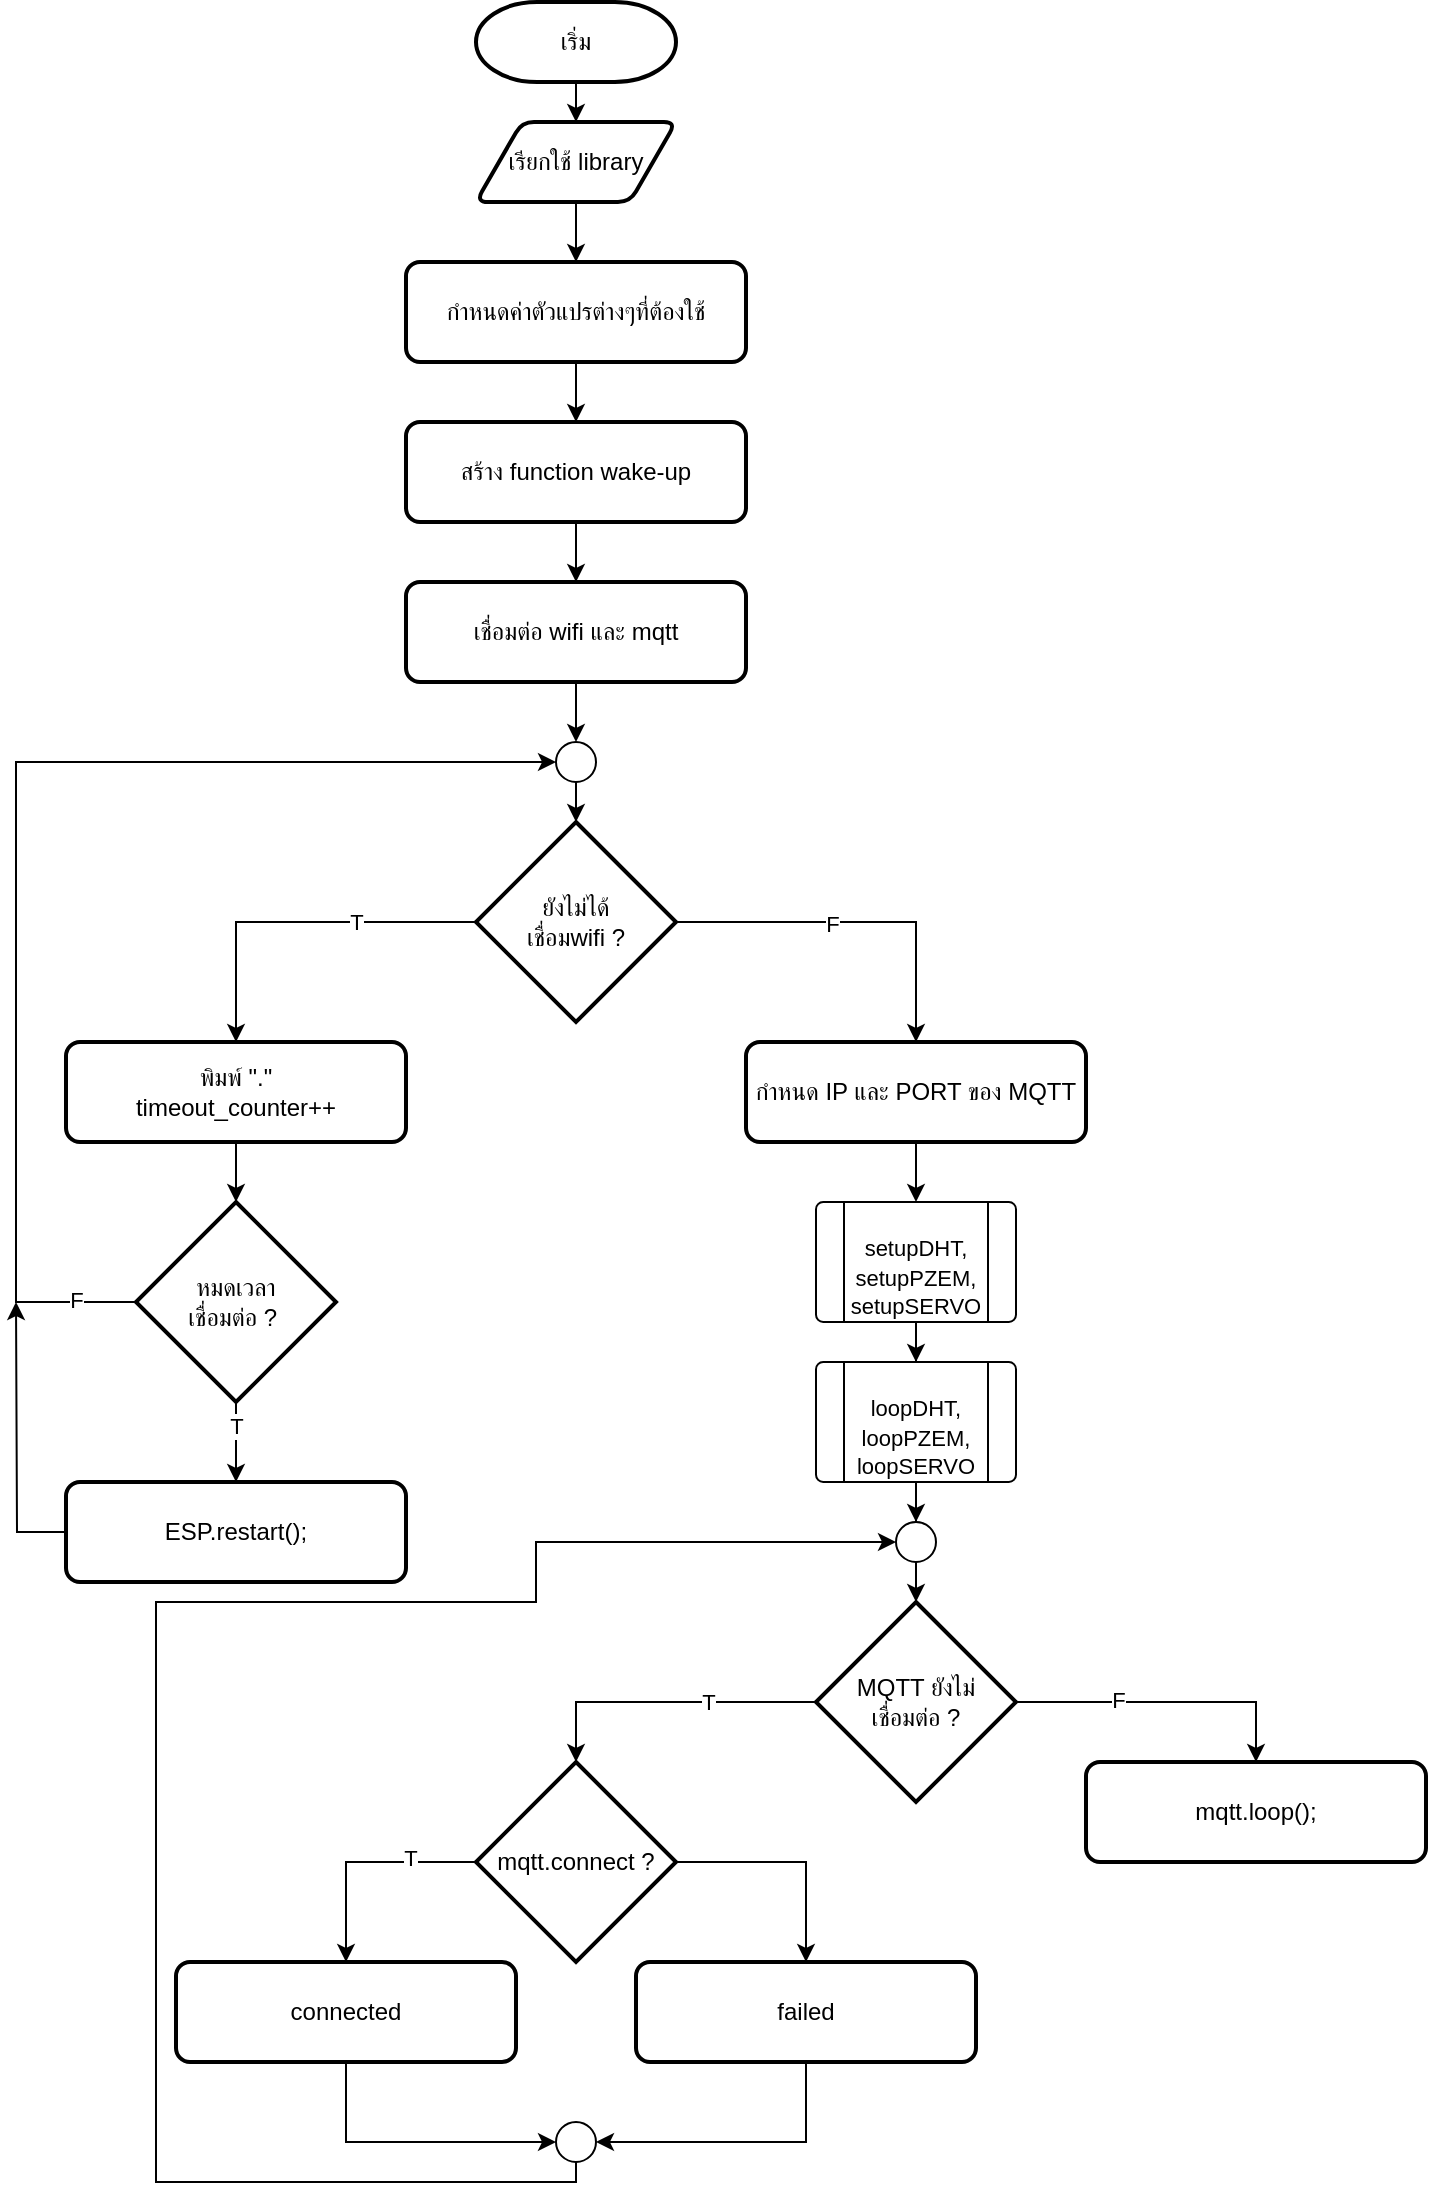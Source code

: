 <mxfile version="22.0.6" type="github">
  <diagram id="C5RBs43oDa-KdzZeNtuy" name="Page-1">
    <mxGraphModel dx="1149" dy="518" grid="1" gridSize="10" guides="1" tooltips="1" connect="1" arrows="1" fold="1" page="1" pageScale="1" pageWidth="827" pageHeight="1169" math="0" shadow="0">
      <root>
        <mxCell id="WIyWlLk6GJQsqaUBKTNV-0" />
        <mxCell id="WIyWlLk6GJQsqaUBKTNV-1" parent="WIyWlLk6GJQsqaUBKTNV-0" />
        <mxCell id="FAzehwiRH1MLIlhiyja--5" value="" style="edgeStyle=orthogonalEdgeStyle;rounded=0;orthogonalLoop=1;jettySize=auto;html=1;" edge="1" parent="WIyWlLk6GJQsqaUBKTNV-1" source="FAzehwiRH1MLIlhiyja--0" target="FAzehwiRH1MLIlhiyja--1">
          <mxGeometry relative="1" as="geometry" />
        </mxCell>
        <mxCell id="FAzehwiRH1MLIlhiyja--0" value="เริ่ม" style="strokeWidth=2;html=1;shape=mxgraph.flowchart.terminator;whiteSpace=wrap;" vertex="1" parent="WIyWlLk6GJQsqaUBKTNV-1">
          <mxGeometry x="350" y="40" width="100" height="40" as="geometry" />
        </mxCell>
        <mxCell id="FAzehwiRH1MLIlhiyja--6" value="" style="edgeStyle=orthogonalEdgeStyle;rounded=0;orthogonalLoop=1;jettySize=auto;html=1;" edge="1" parent="WIyWlLk6GJQsqaUBKTNV-1" source="FAzehwiRH1MLIlhiyja--1" target="FAzehwiRH1MLIlhiyja--2">
          <mxGeometry relative="1" as="geometry" />
        </mxCell>
        <mxCell id="FAzehwiRH1MLIlhiyja--1" value="เรียกใช้&amp;nbsp;library" style="shape=parallelogram;html=1;strokeWidth=2;perimeter=parallelogramPerimeter;whiteSpace=wrap;rounded=1;arcSize=12;size=0.23;" vertex="1" parent="WIyWlLk6GJQsqaUBKTNV-1">
          <mxGeometry x="350" y="100" width="100" height="40" as="geometry" />
        </mxCell>
        <mxCell id="FAzehwiRH1MLIlhiyja--8" value="" style="edgeStyle=orthogonalEdgeStyle;rounded=0;orthogonalLoop=1;jettySize=auto;html=1;" edge="1" parent="WIyWlLk6GJQsqaUBKTNV-1" source="FAzehwiRH1MLIlhiyja--2" target="FAzehwiRH1MLIlhiyja--7">
          <mxGeometry relative="1" as="geometry" />
        </mxCell>
        <mxCell id="FAzehwiRH1MLIlhiyja--2" value="กำหนดค่าตัวแปรต่างๆที่ต้องใช้" style="rounded=1;whiteSpace=wrap;html=1;absoluteArcSize=1;arcSize=14;strokeWidth=2;" vertex="1" parent="WIyWlLk6GJQsqaUBKTNV-1">
          <mxGeometry x="315" y="170" width="170" height="50" as="geometry" />
        </mxCell>
        <mxCell id="FAzehwiRH1MLIlhiyja--14" value="" style="edgeStyle=orthogonalEdgeStyle;rounded=0;orthogonalLoop=1;jettySize=auto;html=1;" edge="1" parent="WIyWlLk6GJQsqaUBKTNV-1" source="FAzehwiRH1MLIlhiyja--7" target="FAzehwiRH1MLIlhiyja--10">
          <mxGeometry relative="1" as="geometry" />
        </mxCell>
        <mxCell id="FAzehwiRH1MLIlhiyja--7" value="สร้าง function wake-up" style="rounded=1;whiteSpace=wrap;html=1;absoluteArcSize=1;arcSize=14;strokeWidth=2;" vertex="1" parent="WIyWlLk6GJQsqaUBKTNV-1">
          <mxGeometry x="315" y="250" width="170" height="50" as="geometry" />
        </mxCell>
        <mxCell id="FAzehwiRH1MLIlhiyja--22" value="" style="edgeStyle=orthogonalEdgeStyle;rounded=0;orthogonalLoop=1;jettySize=auto;html=1;" edge="1" parent="WIyWlLk6GJQsqaUBKTNV-1" source="FAzehwiRH1MLIlhiyja--10" target="FAzehwiRH1MLIlhiyja--21">
          <mxGeometry relative="1" as="geometry" />
        </mxCell>
        <mxCell id="FAzehwiRH1MLIlhiyja--10" value="เชื่อมต่อ wifi และ mqtt" style="rounded=1;whiteSpace=wrap;html=1;absoluteArcSize=1;arcSize=14;strokeWidth=2;" vertex="1" parent="WIyWlLk6GJQsqaUBKTNV-1">
          <mxGeometry x="315" y="330" width="170" height="50" as="geometry" />
        </mxCell>
        <mxCell id="FAzehwiRH1MLIlhiyja--16" style="edgeStyle=orthogonalEdgeStyle;rounded=0;orthogonalLoop=1;jettySize=auto;html=1;exitX=0;exitY=0.5;exitDx=0;exitDy=0;exitPerimeter=0;entryX=0.5;entryY=0;entryDx=0;entryDy=0;" edge="1" parent="WIyWlLk6GJQsqaUBKTNV-1" source="FAzehwiRH1MLIlhiyja--11" target="FAzehwiRH1MLIlhiyja--12">
          <mxGeometry relative="1" as="geometry" />
        </mxCell>
        <mxCell id="FAzehwiRH1MLIlhiyja--27" value="T" style="edgeLabel;html=1;align=center;verticalAlign=middle;resizable=0;points=[];" vertex="1" connectable="0" parent="FAzehwiRH1MLIlhiyja--16">
          <mxGeometry x="-0.601" y="1" relative="1" as="geometry">
            <mxPoint x="-24" y="-1" as="offset" />
          </mxGeometry>
        </mxCell>
        <mxCell id="FAzehwiRH1MLIlhiyja--31" style="edgeStyle=orthogonalEdgeStyle;rounded=0;orthogonalLoop=1;jettySize=auto;html=1;entryX=0.5;entryY=0;entryDx=0;entryDy=0;" edge="1" parent="WIyWlLk6GJQsqaUBKTNV-1" source="FAzehwiRH1MLIlhiyja--11" target="FAzehwiRH1MLIlhiyja--30">
          <mxGeometry relative="1" as="geometry" />
        </mxCell>
        <mxCell id="FAzehwiRH1MLIlhiyja--32" value="F" style="edgeLabel;html=1;align=center;verticalAlign=middle;resizable=0;points=[];" vertex="1" connectable="0" parent="FAzehwiRH1MLIlhiyja--31">
          <mxGeometry x="-0.136" y="-1" relative="1" as="geometry">
            <mxPoint as="offset" />
          </mxGeometry>
        </mxCell>
        <mxCell id="FAzehwiRH1MLIlhiyja--11" value="ยังไม่ได้&lt;br&gt;เชื่อมwifi ?" style="strokeWidth=2;html=1;shape=mxgraph.flowchart.decision;whiteSpace=wrap;" vertex="1" parent="WIyWlLk6GJQsqaUBKTNV-1">
          <mxGeometry x="350" y="450" width="100" height="100" as="geometry" />
        </mxCell>
        <mxCell id="FAzehwiRH1MLIlhiyja--19" value="" style="edgeStyle=orthogonalEdgeStyle;rounded=0;orthogonalLoop=1;jettySize=auto;html=1;" edge="1" parent="WIyWlLk6GJQsqaUBKTNV-1" source="FAzehwiRH1MLIlhiyja--12" target="FAzehwiRH1MLIlhiyja--13">
          <mxGeometry relative="1" as="geometry" />
        </mxCell>
        <mxCell id="FAzehwiRH1MLIlhiyja--12" value="พิมพ์ &quot;.&quot;&lt;br&gt;timeout_counter++" style="rounded=1;whiteSpace=wrap;html=1;absoluteArcSize=1;arcSize=14;strokeWidth=2;" vertex="1" parent="WIyWlLk6GJQsqaUBKTNV-1">
          <mxGeometry x="145" y="560" width="170" height="50" as="geometry" />
        </mxCell>
        <mxCell id="FAzehwiRH1MLIlhiyja--18" value="" style="edgeStyle=orthogonalEdgeStyle;rounded=0;orthogonalLoop=1;jettySize=auto;html=1;" edge="1" parent="WIyWlLk6GJQsqaUBKTNV-1" source="FAzehwiRH1MLIlhiyja--13" target="FAzehwiRH1MLIlhiyja--17">
          <mxGeometry relative="1" as="geometry" />
        </mxCell>
        <mxCell id="FAzehwiRH1MLIlhiyja--24" value="T" style="edgeLabel;html=1;align=center;verticalAlign=middle;resizable=0;points=[];" vertex="1" connectable="0" parent="FAzehwiRH1MLIlhiyja--18">
          <mxGeometry x="-0.393" y="1" relative="1" as="geometry">
            <mxPoint x="-1" as="offset" />
          </mxGeometry>
        </mxCell>
        <mxCell id="FAzehwiRH1MLIlhiyja--20" style="edgeStyle=orthogonalEdgeStyle;rounded=0;orthogonalLoop=1;jettySize=auto;html=1;entryX=0;entryY=0.5;entryDx=0;entryDy=0;entryPerimeter=0;exitX=0;exitY=0.5;exitDx=0;exitDy=0;exitPerimeter=0;" edge="1" parent="WIyWlLk6GJQsqaUBKTNV-1" source="FAzehwiRH1MLIlhiyja--13" target="FAzehwiRH1MLIlhiyja--21">
          <mxGeometry relative="1" as="geometry">
            <mxPoint x="320" y="540" as="targetPoint" />
            <mxPoint x="200" y="875" as="sourcePoint" />
            <Array as="points">
              <mxPoint x="120" y="690" />
              <mxPoint x="120" y="420" />
            </Array>
          </mxGeometry>
        </mxCell>
        <mxCell id="FAzehwiRH1MLIlhiyja--25" value="F" style="edgeLabel;html=1;align=center;verticalAlign=middle;resizable=0;points=[];" vertex="1" connectable="0" parent="FAzehwiRH1MLIlhiyja--20">
          <mxGeometry x="-0.899" y="-1" relative="1" as="geometry">
            <mxPoint as="offset" />
          </mxGeometry>
        </mxCell>
        <mxCell id="FAzehwiRH1MLIlhiyja--13" value="หมดเวลา&lt;br&gt;เชื่อมต่อ ?&amp;nbsp;" style="strokeWidth=2;html=1;shape=mxgraph.flowchart.decision;whiteSpace=wrap;" vertex="1" parent="WIyWlLk6GJQsqaUBKTNV-1">
          <mxGeometry x="180" y="640" width="100" height="100" as="geometry" />
        </mxCell>
        <mxCell id="FAzehwiRH1MLIlhiyja--33" style="edgeStyle=orthogonalEdgeStyle;rounded=0;orthogonalLoop=1;jettySize=auto;html=1;" edge="1" parent="WIyWlLk6GJQsqaUBKTNV-1" source="FAzehwiRH1MLIlhiyja--17">
          <mxGeometry relative="1" as="geometry">
            <mxPoint x="120" y="690" as="targetPoint" />
          </mxGeometry>
        </mxCell>
        <mxCell id="FAzehwiRH1MLIlhiyja--17" value="ESP.restart();" style="rounded=1;whiteSpace=wrap;html=1;absoluteArcSize=1;arcSize=14;strokeWidth=2;" vertex="1" parent="WIyWlLk6GJQsqaUBKTNV-1">
          <mxGeometry x="145" y="780" width="170" height="50" as="geometry" />
        </mxCell>
        <mxCell id="FAzehwiRH1MLIlhiyja--23" value="" style="edgeStyle=orthogonalEdgeStyle;rounded=0;orthogonalLoop=1;jettySize=auto;html=1;" edge="1" parent="WIyWlLk6GJQsqaUBKTNV-1" source="FAzehwiRH1MLIlhiyja--21" target="FAzehwiRH1MLIlhiyja--11">
          <mxGeometry relative="1" as="geometry" />
        </mxCell>
        <mxCell id="FAzehwiRH1MLIlhiyja--21" value="" style="verticalLabelPosition=bottom;verticalAlign=top;html=1;shape=mxgraph.flowchart.on-page_reference;" vertex="1" parent="WIyWlLk6GJQsqaUBKTNV-1">
          <mxGeometry x="390" y="410" width="20" height="20" as="geometry" />
        </mxCell>
        <mxCell id="FAzehwiRH1MLIlhiyja--48" value="" style="edgeStyle=orthogonalEdgeStyle;rounded=0;orthogonalLoop=1;jettySize=auto;html=1;" edge="1" parent="WIyWlLk6GJQsqaUBKTNV-1" source="FAzehwiRH1MLIlhiyja--30" target="FAzehwiRH1MLIlhiyja--36">
          <mxGeometry relative="1" as="geometry" />
        </mxCell>
        <mxCell id="FAzehwiRH1MLIlhiyja--30" value="กำหนด IP และ PORT ของ MQTT" style="rounded=1;whiteSpace=wrap;html=1;absoluteArcSize=1;arcSize=14;strokeWidth=2;" vertex="1" parent="WIyWlLk6GJQsqaUBKTNV-1">
          <mxGeometry x="485" y="560" width="170" height="50" as="geometry" />
        </mxCell>
        <mxCell id="FAzehwiRH1MLIlhiyja--47" value="" style="edgeStyle=orthogonalEdgeStyle;rounded=0;orthogonalLoop=1;jettySize=auto;html=1;" edge="1" parent="WIyWlLk6GJQsqaUBKTNV-1" source="FAzehwiRH1MLIlhiyja--34" target="FAzehwiRH1MLIlhiyja--45">
          <mxGeometry relative="1" as="geometry" />
        </mxCell>
        <mxCell id="FAzehwiRH1MLIlhiyja--34" value="" style="verticalLabelPosition=bottom;verticalAlign=top;html=1;shape=process;whiteSpace=wrap;rounded=1;size=0.14;arcSize=6;" vertex="1" parent="WIyWlLk6GJQsqaUBKTNV-1">
          <mxGeometry x="520" y="640" width="100" height="60" as="geometry" />
        </mxCell>
        <mxCell id="FAzehwiRH1MLIlhiyja--36" value="&lt;font style=&quot;font-size: 11px;&quot;&gt;&lt;br style=&quot;border-color: var(--border-color);&quot;&gt;&lt;span style=&quot;border-color: var(--border-color);&quot;&gt;setupDHT,&lt;/span&gt;&lt;br style=&quot;border-color: var(--border-color);&quot;&gt;&lt;span style=&quot;border-color: var(--border-color);&quot;&gt;setupPZEM,&lt;/span&gt;&lt;br style=&quot;border-color: var(--border-color);&quot;&gt;&lt;span style=&quot;border-color: var(--border-color);&quot;&gt;setupSERVO&lt;/span&gt;&lt;/font&gt;" style="text;strokeColor=none;align=center;fillColor=none;html=1;verticalAlign=middle;whiteSpace=wrap;rounded=0;" vertex="1" parent="WIyWlLk6GJQsqaUBKTNV-1">
          <mxGeometry x="535" y="640" width="70" height="60" as="geometry" />
        </mxCell>
        <mxCell id="FAzehwiRH1MLIlhiyja--44" value="" style="verticalLabelPosition=bottom;verticalAlign=top;html=1;shape=process;whiteSpace=wrap;rounded=1;size=0.14;arcSize=6;" vertex="1" parent="WIyWlLk6GJQsqaUBKTNV-1">
          <mxGeometry x="520" y="720" width="100" height="60" as="geometry" />
        </mxCell>
        <mxCell id="FAzehwiRH1MLIlhiyja--70" value="" style="edgeStyle=orthogonalEdgeStyle;rounded=0;orthogonalLoop=1;jettySize=auto;html=1;" edge="1" parent="WIyWlLk6GJQsqaUBKTNV-1" source="FAzehwiRH1MLIlhiyja--69" target="FAzehwiRH1MLIlhiyja--49">
          <mxGeometry relative="1" as="geometry" />
        </mxCell>
        <mxCell id="FAzehwiRH1MLIlhiyja--45" value="&lt;font style=&quot;font-size: 11px;&quot;&gt;&lt;br style=&quot;border-color: var(--border-color);&quot;&gt;&lt;span style=&quot;border-color: var(--border-color);&quot;&gt;loopDHT,&lt;/span&gt;&lt;br style=&quot;border-color: var(--border-color);&quot;&gt;&lt;span style=&quot;border-color: var(--border-color);&quot;&gt;loopPZEM,&lt;/span&gt;&lt;br style=&quot;border-color: var(--border-color);&quot;&gt;&lt;span style=&quot;border-color: var(--border-color);&quot;&gt;loopSERVO&lt;/span&gt;&lt;/font&gt;" style="text;strokeColor=none;align=center;fillColor=none;html=1;verticalAlign=middle;whiteSpace=wrap;rounded=0;" vertex="1" parent="WIyWlLk6GJQsqaUBKTNV-1">
          <mxGeometry x="535" y="720" width="70" height="60" as="geometry" />
        </mxCell>
        <mxCell id="FAzehwiRH1MLIlhiyja--54" style="edgeStyle=orthogonalEdgeStyle;rounded=0;orthogonalLoop=1;jettySize=auto;html=1;exitX=1;exitY=0.5;exitDx=0;exitDy=0;exitPerimeter=0;entryX=0.5;entryY=0;entryDx=0;entryDy=0;" edge="1" parent="WIyWlLk6GJQsqaUBKTNV-1" source="FAzehwiRH1MLIlhiyja--49" target="FAzehwiRH1MLIlhiyja--52">
          <mxGeometry relative="1" as="geometry" />
        </mxCell>
        <mxCell id="FAzehwiRH1MLIlhiyja--56" value="F" style="edgeLabel;html=1;align=center;verticalAlign=middle;resizable=0;points=[];" vertex="1" connectable="0" parent="FAzehwiRH1MLIlhiyja--54">
          <mxGeometry x="-0.327" y="1" relative="1" as="geometry">
            <mxPoint as="offset" />
          </mxGeometry>
        </mxCell>
        <mxCell id="FAzehwiRH1MLIlhiyja--49" value="MQTT ยังไม่&lt;br&gt;เชื่อมต่อ ?" style="strokeWidth=2;html=1;shape=mxgraph.flowchart.decision;whiteSpace=wrap;" vertex="1" parent="WIyWlLk6GJQsqaUBKTNV-1">
          <mxGeometry x="520" y="840" width="100" height="100" as="geometry" />
        </mxCell>
        <mxCell id="FAzehwiRH1MLIlhiyja--52" value="mqtt.loop();" style="rounded=1;whiteSpace=wrap;html=1;absoluteArcSize=1;arcSize=14;strokeWidth=2;" vertex="1" parent="WIyWlLk6GJQsqaUBKTNV-1">
          <mxGeometry x="655" y="920" width="170" height="50" as="geometry" />
        </mxCell>
        <mxCell id="FAzehwiRH1MLIlhiyja--60" style="edgeStyle=orthogonalEdgeStyle;rounded=0;orthogonalLoop=1;jettySize=auto;html=1;entryX=0.5;entryY=0;entryDx=0;entryDy=0;" edge="1" parent="WIyWlLk6GJQsqaUBKTNV-1" source="FAzehwiRH1MLIlhiyja--57" target="FAzehwiRH1MLIlhiyja--59">
          <mxGeometry relative="1" as="geometry">
            <mxPoint x="280.0" y="970" as="targetPoint" />
            <Array as="points">
              <mxPoint x="285" y="970" />
            </Array>
          </mxGeometry>
        </mxCell>
        <mxCell id="FAzehwiRH1MLIlhiyja--62" value="T" style="edgeLabel;html=1;align=center;verticalAlign=middle;resizable=0;points=[];" vertex="1" connectable="0" parent="FAzehwiRH1MLIlhiyja--60">
          <mxGeometry x="-0.418" y="-2" relative="1" as="geometry">
            <mxPoint as="offset" />
          </mxGeometry>
        </mxCell>
        <mxCell id="FAzehwiRH1MLIlhiyja--65" style="edgeStyle=orthogonalEdgeStyle;rounded=0;orthogonalLoop=1;jettySize=auto;html=1;entryX=0.5;entryY=0;entryDx=0;entryDy=0;" edge="1" parent="WIyWlLk6GJQsqaUBKTNV-1" source="FAzehwiRH1MLIlhiyja--57" target="FAzehwiRH1MLIlhiyja--61">
          <mxGeometry relative="1" as="geometry">
            <Array as="points">
              <mxPoint x="515" y="970" />
            </Array>
          </mxGeometry>
        </mxCell>
        <mxCell id="FAzehwiRH1MLIlhiyja--57" value="mqtt.connect ?" style="strokeWidth=2;html=1;shape=mxgraph.flowchart.decision;whiteSpace=wrap;" vertex="1" parent="WIyWlLk6GJQsqaUBKTNV-1">
          <mxGeometry x="350" y="920" width="100" height="100" as="geometry" />
        </mxCell>
        <mxCell id="FAzehwiRH1MLIlhiyja--58" style="edgeStyle=orthogonalEdgeStyle;rounded=0;orthogonalLoop=1;jettySize=auto;html=1;entryX=0.5;entryY=0;entryDx=0;entryDy=0;entryPerimeter=0;" edge="1" parent="WIyWlLk6GJQsqaUBKTNV-1" source="FAzehwiRH1MLIlhiyja--49" target="FAzehwiRH1MLIlhiyja--57">
          <mxGeometry relative="1" as="geometry" />
        </mxCell>
        <mxCell id="FAzehwiRH1MLIlhiyja--73" value="T" style="edgeLabel;html=1;align=center;verticalAlign=middle;resizable=0;points=[];" vertex="1" connectable="0" parent="FAzehwiRH1MLIlhiyja--58">
          <mxGeometry x="-0.273" relative="1" as="geometry">
            <mxPoint as="offset" />
          </mxGeometry>
        </mxCell>
        <mxCell id="FAzehwiRH1MLIlhiyja--59" value="connected" style="rounded=1;whiteSpace=wrap;html=1;absoluteArcSize=1;arcSize=14;strokeWidth=2;" vertex="1" parent="WIyWlLk6GJQsqaUBKTNV-1">
          <mxGeometry x="200" y="1020" width="170" height="50" as="geometry" />
        </mxCell>
        <mxCell id="FAzehwiRH1MLIlhiyja--61" value="failed" style="rounded=1;whiteSpace=wrap;html=1;absoluteArcSize=1;arcSize=14;strokeWidth=2;" vertex="1" parent="WIyWlLk6GJQsqaUBKTNV-1">
          <mxGeometry x="430" y="1020" width="170" height="50" as="geometry" />
        </mxCell>
        <mxCell id="FAzehwiRH1MLIlhiyja--68" style="edgeStyle=orthogonalEdgeStyle;rounded=0;orthogonalLoop=1;jettySize=auto;html=1;entryX=0;entryY=0.5;entryDx=0;entryDy=0;entryPerimeter=0;" edge="1" parent="WIyWlLk6GJQsqaUBKTNV-1" source="FAzehwiRH1MLIlhiyja--64" target="FAzehwiRH1MLIlhiyja--69">
          <mxGeometry relative="1" as="geometry">
            <mxPoint x="180" y="839.31" as="targetPoint" />
            <Array as="points">
              <mxPoint x="400" y="1130" />
              <mxPoint x="190" y="1130" />
              <mxPoint x="190" y="840" />
              <mxPoint x="380" y="840" />
              <mxPoint x="380" y="810" />
            </Array>
          </mxGeometry>
        </mxCell>
        <mxCell id="FAzehwiRH1MLIlhiyja--64" value="" style="verticalLabelPosition=bottom;verticalAlign=top;html=1;shape=mxgraph.flowchart.on-page_reference;" vertex="1" parent="WIyWlLk6GJQsqaUBKTNV-1">
          <mxGeometry x="390" y="1100" width="20" height="20" as="geometry" />
        </mxCell>
        <mxCell id="FAzehwiRH1MLIlhiyja--67" style="edgeStyle=orthogonalEdgeStyle;rounded=0;orthogonalLoop=1;jettySize=auto;html=1;entryX=0;entryY=0.5;entryDx=0;entryDy=0;entryPerimeter=0;" edge="1" parent="WIyWlLk6GJQsqaUBKTNV-1" source="FAzehwiRH1MLIlhiyja--59" target="FAzehwiRH1MLIlhiyja--64">
          <mxGeometry relative="1" as="geometry">
            <Array as="points">
              <mxPoint x="285" y="1110" />
            </Array>
          </mxGeometry>
        </mxCell>
        <mxCell id="FAzehwiRH1MLIlhiyja--71" value="" style="edgeStyle=orthogonalEdgeStyle;rounded=0;orthogonalLoop=1;jettySize=auto;html=1;" edge="1" parent="WIyWlLk6GJQsqaUBKTNV-1" source="FAzehwiRH1MLIlhiyja--45" target="FAzehwiRH1MLIlhiyja--69">
          <mxGeometry relative="1" as="geometry">
            <mxPoint x="570" y="790" as="sourcePoint" />
            <mxPoint x="570" y="840" as="targetPoint" />
          </mxGeometry>
        </mxCell>
        <mxCell id="FAzehwiRH1MLIlhiyja--69" value="" style="verticalLabelPosition=bottom;verticalAlign=top;html=1;shape=mxgraph.flowchart.on-page_reference;" vertex="1" parent="WIyWlLk6GJQsqaUBKTNV-1">
          <mxGeometry x="560" y="800" width="20" height="20" as="geometry" />
        </mxCell>
        <mxCell id="FAzehwiRH1MLIlhiyja--72" style="edgeStyle=orthogonalEdgeStyle;rounded=0;orthogonalLoop=1;jettySize=auto;html=1;entryX=1;entryY=0.5;entryDx=0;entryDy=0;entryPerimeter=0;" edge="1" parent="WIyWlLk6GJQsqaUBKTNV-1" source="FAzehwiRH1MLIlhiyja--61" target="FAzehwiRH1MLIlhiyja--64">
          <mxGeometry relative="1" as="geometry">
            <Array as="points">
              <mxPoint x="515" y="1110" />
            </Array>
          </mxGeometry>
        </mxCell>
      </root>
    </mxGraphModel>
  </diagram>
</mxfile>
